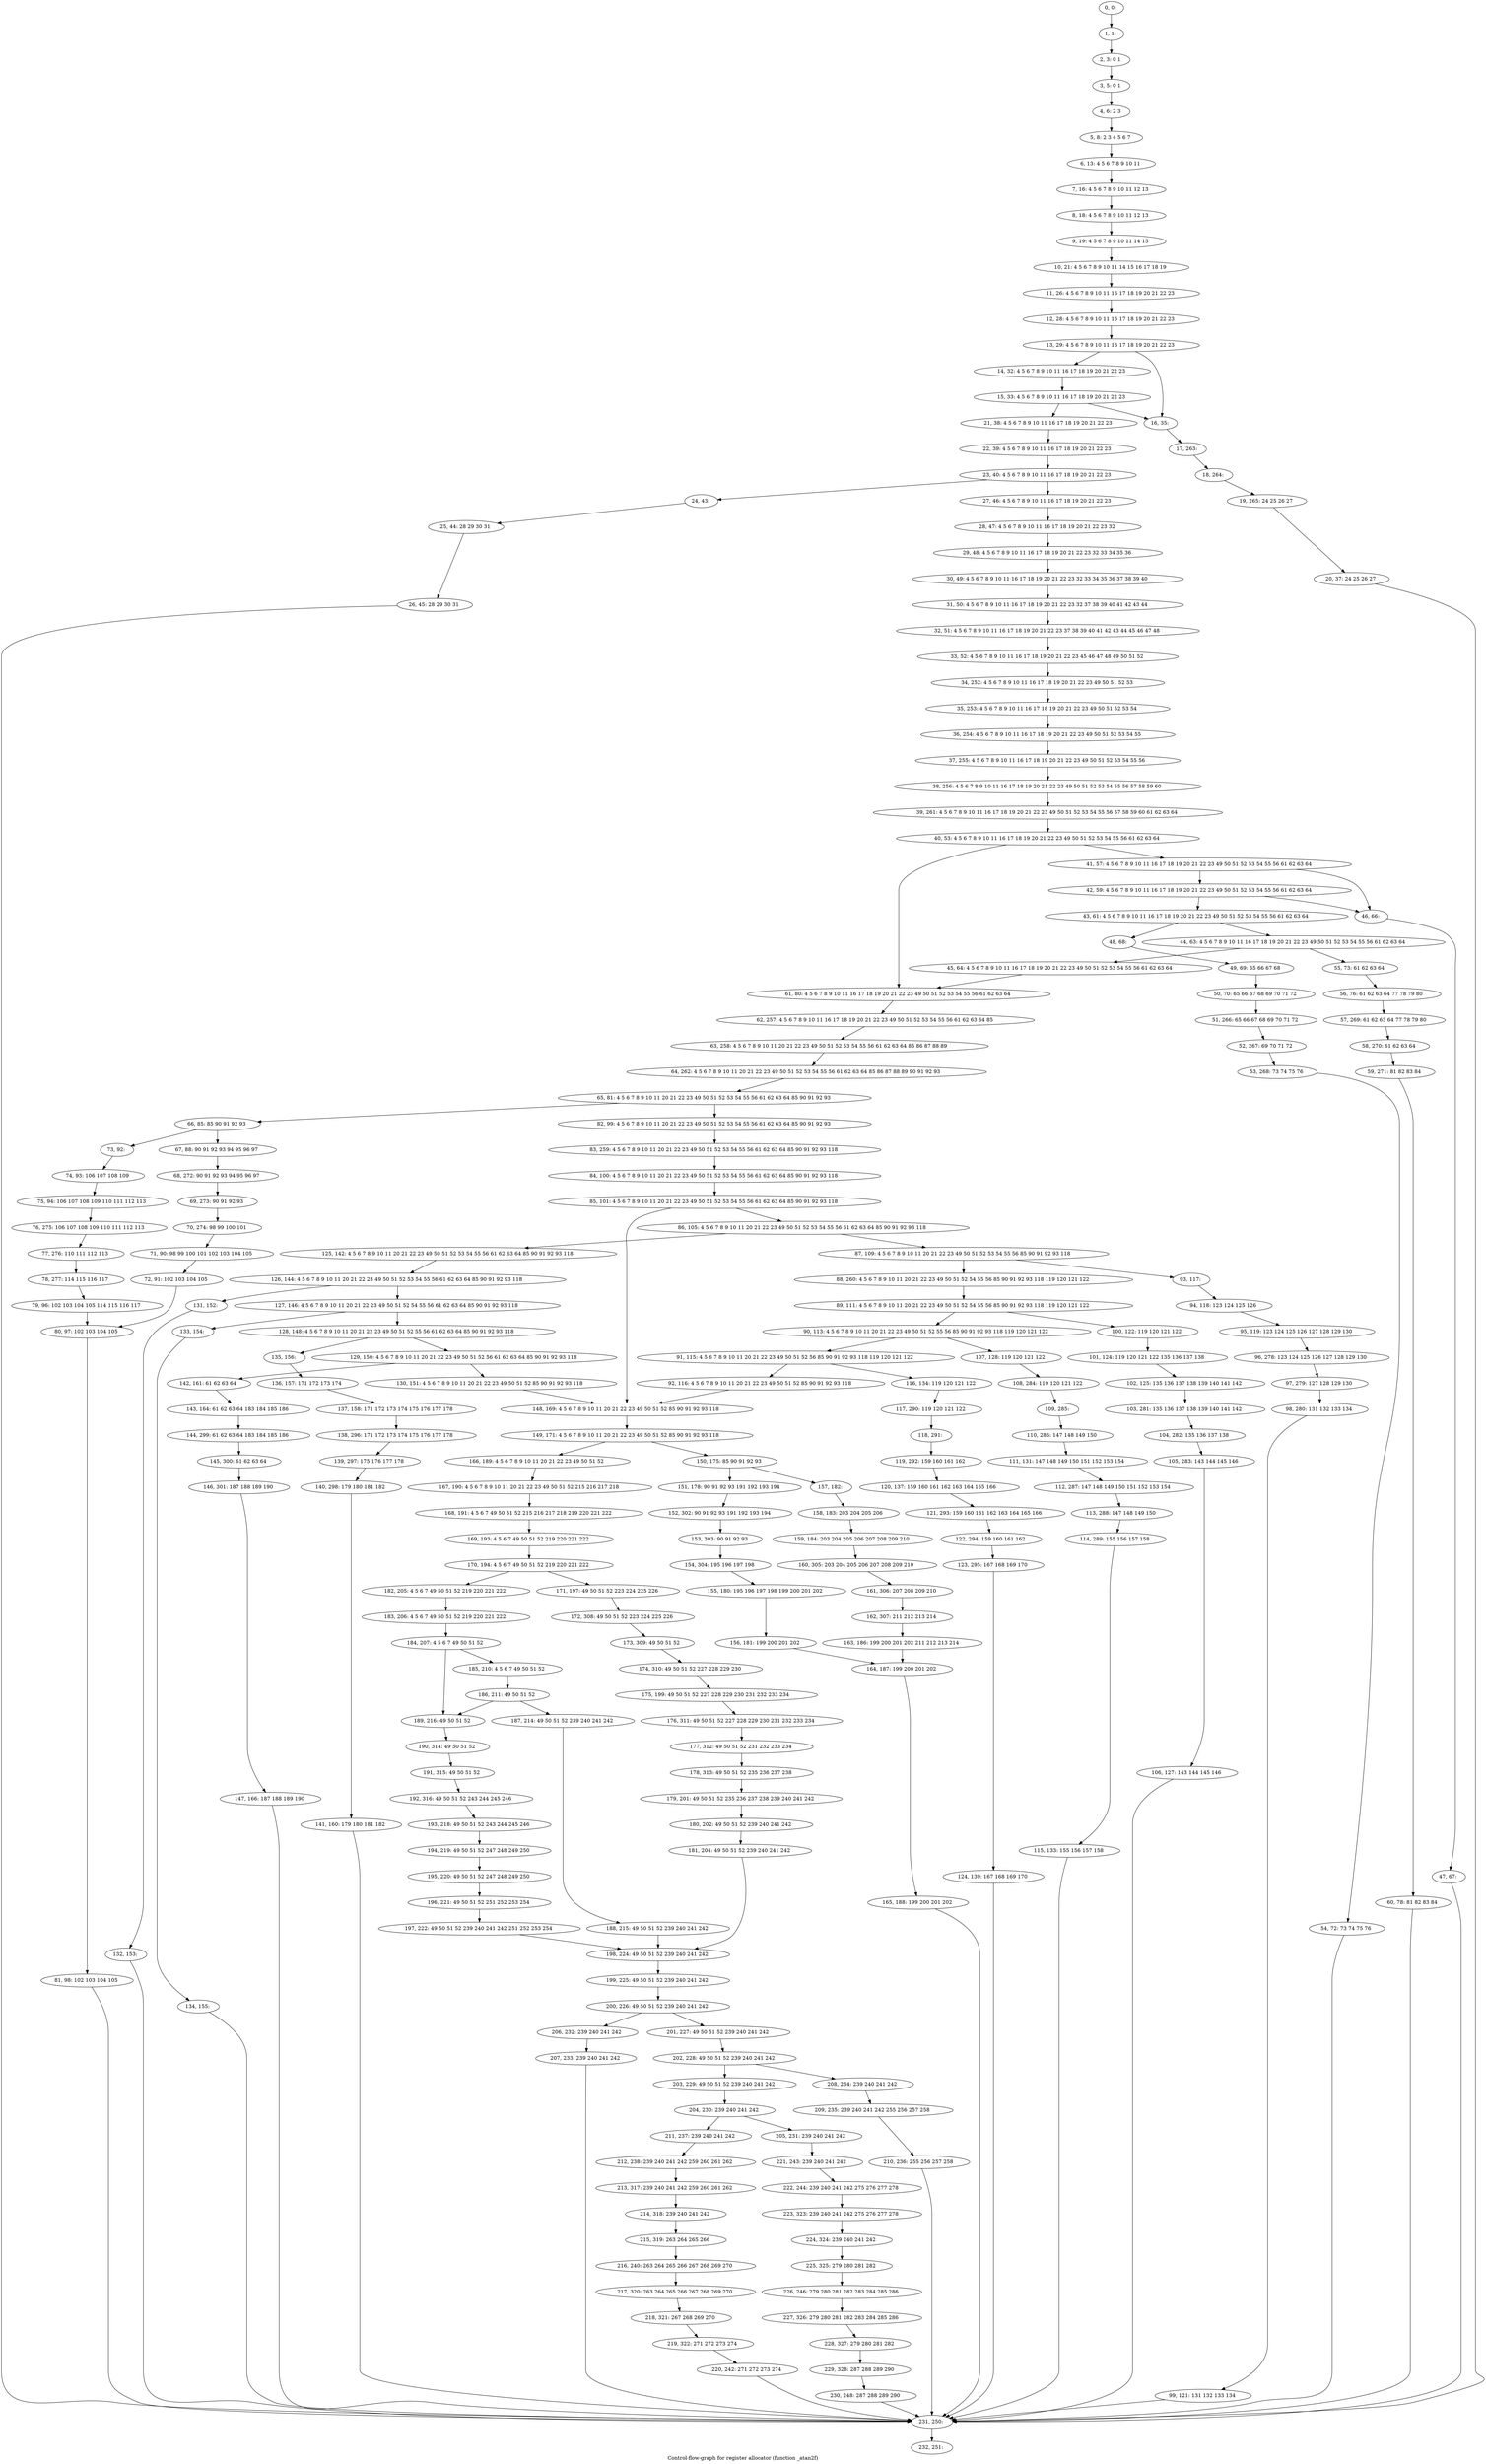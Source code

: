 digraph G {
graph [label="Control-flow-graph for register allocator (function _atan2f)"]
0[label="0, 0: "];
1[label="1, 1: "];
2[label="2, 3: 0 1 "];
3[label="3, 5: 0 1 "];
4[label="4, 6: 2 3 "];
5[label="5, 8: 2 3 4 5 6 7 "];
6[label="6, 13: 4 5 6 7 8 9 10 11 "];
7[label="7, 16: 4 5 6 7 8 9 10 11 12 13 "];
8[label="8, 18: 4 5 6 7 8 9 10 11 12 13 "];
9[label="9, 19: 4 5 6 7 8 9 10 11 14 15 "];
10[label="10, 21: 4 5 6 7 8 9 10 11 14 15 16 17 18 19 "];
11[label="11, 26: 4 5 6 7 8 9 10 11 16 17 18 19 20 21 22 23 "];
12[label="12, 28: 4 5 6 7 8 9 10 11 16 17 18 19 20 21 22 23 "];
13[label="13, 29: 4 5 6 7 8 9 10 11 16 17 18 19 20 21 22 23 "];
14[label="14, 32: 4 5 6 7 8 9 10 11 16 17 18 19 20 21 22 23 "];
15[label="15, 33: 4 5 6 7 8 9 10 11 16 17 18 19 20 21 22 23 "];
16[label="16, 35: "];
17[label="17, 263: "];
18[label="18, 264: "];
19[label="19, 265: 24 25 26 27 "];
20[label="20, 37: 24 25 26 27 "];
21[label="21, 38: 4 5 6 7 8 9 10 11 16 17 18 19 20 21 22 23 "];
22[label="22, 39: 4 5 6 7 8 9 10 11 16 17 18 19 20 21 22 23 "];
23[label="23, 40: 4 5 6 7 8 9 10 11 16 17 18 19 20 21 22 23 "];
24[label="24, 43: "];
25[label="25, 44: 28 29 30 31 "];
26[label="26, 45: 28 29 30 31 "];
27[label="27, 46: 4 5 6 7 8 9 10 11 16 17 18 19 20 21 22 23 "];
28[label="28, 47: 4 5 6 7 8 9 10 11 16 17 18 19 20 21 22 23 32 "];
29[label="29, 48: 4 5 6 7 8 9 10 11 16 17 18 19 20 21 22 23 32 33 34 35 36 "];
30[label="30, 49: 4 5 6 7 8 9 10 11 16 17 18 19 20 21 22 23 32 33 34 35 36 37 38 39 40 "];
31[label="31, 50: 4 5 6 7 8 9 10 11 16 17 18 19 20 21 22 23 32 37 38 39 40 41 42 43 44 "];
32[label="32, 51: 4 5 6 7 8 9 10 11 16 17 18 19 20 21 22 23 37 38 39 40 41 42 43 44 45 46 47 48 "];
33[label="33, 52: 4 5 6 7 8 9 10 11 16 17 18 19 20 21 22 23 45 46 47 48 49 50 51 52 "];
34[label="34, 252: 4 5 6 7 8 9 10 11 16 17 18 19 20 21 22 23 49 50 51 52 53 "];
35[label="35, 253: 4 5 6 7 8 9 10 11 16 17 18 19 20 21 22 23 49 50 51 52 53 54 "];
36[label="36, 254: 4 5 6 7 8 9 10 11 16 17 18 19 20 21 22 23 49 50 51 52 53 54 55 "];
37[label="37, 255: 4 5 6 7 8 9 10 11 16 17 18 19 20 21 22 23 49 50 51 52 53 54 55 56 "];
38[label="38, 256: 4 5 6 7 8 9 10 11 16 17 18 19 20 21 22 23 49 50 51 52 53 54 55 56 57 58 59 60 "];
39[label="39, 261: 4 5 6 7 8 9 10 11 16 17 18 19 20 21 22 23 49 50 51 52 53 54 55 56 57 58 59 60 61 62 63 64 "];
40[label="40, 53: 4 5 6 7 8 9 10 11 16 17 18 19 20 21 22 23 49 50 51 52 53 54 55 56 61 62 63 64 "];
41[label="41, 57: 4 5 6 7 8 9 10 11 16 17 18 19 20 21 22 23 49 50 51 52 53 54 55 56 61 62 63 64 "];
42[label="42, 59: 4 5 6 7 8 9 10 11 16 17 18 19 20 21 22 23 49 50 51 52 53 54 55 56 61 62 63 64 "];
43[label="43, 61: 4 5 6 7 8 9 10 11 16 17 18 19 20 21 22 23 49 50 51 52 53 54 55 56 61 62 63 64 "];
44[label="44, 63: 4 5 6 7 8 9 10 11 16 17 18 19 20 21 22 23 49 50 51 52 53 54 55 56 61 62 63 64 "];
45[label="45, 64: 4 5 6 7 8 9 10 11 16 17 18 19 20 21 22 23 49 50 51 52 53 54 55 56 61 62 63 64 "];
46[label="46, 66: "];
47[label="47, 67: "];
48[label="48, 68: "];
49[label="49, 69: 65 66 67 68 "];
50[label="50, 70: 65 66 67 68 69 70 71 72 "];
51[label="51, 266: 65 66 67 68 69 70 71 72 "];
52[label="52, 267: 69 70 71 72 "];
53[label="53, 268: 73 74 75 76 "];
54[label="54, 72: 73 74 75 76 "];
55[label="55, 73: 61 62 63 64 "];
56[label="56, 76: 61 62 63 64 77 78 79 80 "];
57[label="57, 269: 61 62 63 64 77 78 79 80 "];
58[label="58, 270: 61 62 63 64 "];
59[label="59, 271: 81 82 83 84 "];
60[label="60, 78: 81 82 83 84 "];
61[label="61, 80: 4 5 6 7 8 9 10 11 16 17 18 19 20 21 22 23 49 50 51 52 53 54 55 56 61 62 63 64 "];
62[label="62, 257: 4 5 6 7 8 9 10 11 16 17 18 19 20 21 22 23 49 50 51 52 53 54 55 56 61 62 63 64 85 "];
63[label="63, 258: 4 5 6 7 8 9 10 11 20 21 22 23 49 50 51 52 53 54 55 56 61 62 63 64 85 86 87 88 89 "];
64[label="64, 262: 4 5 6 7 8 9 10 11 20 21 22 23 49 50 51 52 53 54 55 56 61 62 63 64 85 86 87 88 89 90 91 92 93 "];
65[label="65, 81: 4 5 6 7 8 9 10 11 20 21 22 23 49 50 51 52 53 54 55 56 61 62 63 64 85 90 91 92 93 "];
66[label="66, 85: 85 90 91 92 93 "];
67[label="67, 88: 90 91 92 93 94 95 96 97 "];
68[label="68, 272: 90 91 92 93 94 95 96 97 "];
69[label="69, 273: 90 91 92 93 "];
70[label="70, 274: 98 99 100 101 "];
71[label="71, 90: 98 99 100 101 102 103 104 105 "];
72[label="72, 91: 102 103 104 105 "];
73[label="73, 92: "];
74[label="74, 93: 106 107 108 109 "];
75[label="75, 94: 106 107 108 109 110 111 112 113 "];
76[label="76, 275: 106 107 108 109 110 111 112 113 "];
77[label="77, 276: 110 111 112 113 "];
78[label="78, 277: 114 115 116 117 "];
79[label="79, 96: 102 103 104 105 114 115 116 117 "];
80[label="80, 97: 102 103 104 105 "];
81[label="81, 98: 102 103 104 105 "];
82[label="82, 99: 4 5 6 7 8 9 10 11 20 21 22 23 49 50 51 52 53 54 55 56 61 62 63 64 85 90 91 92 93 "];
83[label="83, 259: 4 5 6 7 8 9 10 11 20 21 22 23 49 50 51 52 53 54 55 56 61 62 63 64 85 90 91 92 93 118 "];
84[label="84, 100: 4 5 6 7 8 9 10 11 20 21 22 23 49 50 51 52 53 54 55 56 61 62 63 64 85 90 91 92 93 118 "];
85[label="85, 101: 4 5 6 7 8 9 10 11 20 21 22 23 49 50 51 52 53 54 55 56 61 62 63 64 85 90 91 92 93 118 "];
86[label="86, 105: 4 5 6 7 8 9 10 11 20 21 22 23 49 50 51 52 53 54 55 56 61 62 63 64 85 90 91 92 93 118 "];
87[label="87, 109: 4 5 6 7 8 9 10 11 20 21 22 23 49 50 51 52 53 54 55 56 85 90 91 92 93 118 "];
88[label="88, 260: 4 5 6 7 8 9 10 11 20 21 22 23 49 50 51 52 54 55 56 85 90 91 92 93 118 119 120 121 122 "];
89[label="89, 111: 4 5 6 7 8 9 10 11 20 21 22 23 49 50 51 52 54 55 56 85 90 91 92 93 118 119 120 121 122 "];
90[label="90, 113: 4 5 6 7 8 9 10 11 20 21 22 23 49 50 51 52 55 56 85 90 91 92 93 118 119 120 121 122 "];
91[label="91, 115: 4 5 6 7 8 9 10 11 20 21 22 23 49 50 51 52 56 85 90 91 92 93 118 119 120 121 122 "];
92[label="92, 116: 4 5 6 7 8 9 10 11 20 21 22 23 49 50 51 52 85 90 91 92 93 118 "];
93[label="93, 117: "];
94[label="94, 118: 123 124 125 126 "];
95[label="95, 119: 123 124 125 126 127 128 129 130 "];
96[label="96, 278: 123 124 125 126 127 128 129 130 "];
97[label="97, 279: 127 128 129 130 "];
98[label="98, 280: 131 132 133 134 "];
99[label="99, 121: 131 132 133 134 "];
100[label="100, 122: 119 120 121 122 "];
101[label="101, 124: 119 120 121 122 135 136 137 138 "];
102[label="102, 125: 135 136 137 138 139 140 141 142 "];
103[label="103, 281: 135 136 137 138 139 140 141 142 "];
104[label="104, 282: 135 136 137 138 "];
105[label="105, 283: 143 144 145 146 "];
106[label="106, 127: 143 144 145 146 "];
107[label="107, 128: 119 120 121 122 "];
108[label="108, 284: 119 120 121 122 "];
109[label="109, 285: "];
110[label="110, 286: 147 148 149 150 "];
111[label="111, 131: 147 148 149 150 151 152 153 154 "];
112[label="112, 287: 147 148 149 150 151 152 153 154 "];
113[label="113, 288: 147 148 149 150 "];
114[label="114, 289: 155 156 157 158 "];
115[label="115, 133: 155 156 157 158 "];
116[label="116, 134: 119 120 121 122 "];
117[label="117, 290: 119 120 121 122 "];
118[label="118, 291: "];
119[label="119, 292: 159 160 161 162 "];
120[label="120, 137: 159 160 161 162 163 164 165 166 "];
121[label="121, 293: 159 160 161 162 163 164 165 166 "];
122[label="122, 294: 159 160 161 162 "];
123[label="123, 295: 167 168 169 170 "];
124[label="124, 139: 167 168 169 170 "];
125[label="125, 142: 4 5 6 7 8 9 10 11 20 21 22 23 49 50 51 52 53 54 55 56 61 62 63 64 85 90 91 92 93 118 "];
126[label="126, 144: 4 5 6 7 8 9 10 11 20 21 22 23 49 50 51 52 53 54 55 56 61 62 63 64 85 90 91 92 93 118 "];
127[label="127, 146: 4 5 6 7 8 9 10 11 20 21 22 23 49 50 51 52 54 55 56 61 62 63 64 85 90 91 92 93 118 "];
128[label="128, 148: 4 5 6 7 8 9 10 11 20 21 22 23 49 50 51 52 55 56 61 62 63 64 85 90 91 92 93 118 "];
129[label="129, 150: 4 5 6 7 8 9 10 11 20 21 22 23 49 50 51 52 56 61 62 63 64 85 90 91 92 93 118 "];
130[label="130, 151: 4 5 6 7 8 9 10 11 20 21 22 23 49 50 51 52 85 90 91 92 93 118 "];
131[label="131, 152: "];
132[label="132, 153: "];
133[label="133, 154: "];
134[label="134, 155: "];
135[label="135, 156: "];
136[label="136, 157: 171 172 173 174 "];
137[label="137, 158: 171 172 173 174 175 176 177 178 "];
138[label="138, 296: 171 172 173 174 175 176 177 178 "];
139[label="139, 297: 175 176 177 178 "];
140[label="140, 298: 179 180 181 182 "];
141[label="141, 160: 179 180 181 182 "];
142[label="142, 161: 61 62 63 64 "];
143[label="143, 164: 61 62 63 64 183 184 185 186 "];
144[label="144, 299: 61 62 63 64 183 184 185 186 "];
145[label="145, 300: 61 62 63 64 "];
146[label="146, 301: 187 188 189 190 "];
147[label="147, 166: 187 188 189 190 "];
148[label="148, 169: 4 5 6 7 8 9 10 11 20 21 22 23 49 50 51 52 85 90 91 92 93 118 "];
149[label="149, 171: 4 5 6 7 8 9 10 11 20 21 22 23 49 50 51 52 85 90 91 92 93 118 "];
150[label="150, 175: 85 90 91 92 93 "];
151[label="151, 178: 90 91 92 93 191 192 193 194 "];
152[label="152, 302: 90 91 92 93 191 192 193 194 "];
153[label="153, 303: 90 91 92 93 "];
154[label="154, 304: 195 196 197 198 "];
155[label="155, 180: 195 196 197 198 199 200 201 202 "];
156[label="156, 181: 199 200 201 202 "];
157[label="157, 182: "];
158[label="158, 183: 203 204 205 206 "];
159[label="159, 184: 203 204 205 206 207 208 209 210 "];
160[label="160, 305: 203 204 205 206 207 208 209 210 "];
161[label="161, 306: 207 208 209 210 "];
162[label="162, 307: 211 212 213 214 "];
163[label="163, 186: 199 200 201 202 211 212 213 214 "];
164[label="164, 187: 199 200 201 202 "];
165[label="165, 188: 199 200 201 202 "];
166[label="166, 189: 4 5 6 7 8 9 10 11 20 21 22 23 49 50 51 52 "];
167[label="167, 190: 4 5 6 7 8 9 10 11 20 21 22 23 49 50 51 52 215 216 217 218 "];
168[label="168, 191: 4 5 6 7 49 50 51 52 215 216 217 218 219 220 221 222 "];
169[label="169, 193: 4 5 6 7 49 50 51 52 219 220 221 222 "];
170[label="170, 194: 4 5 6 7 49 50 51 52 219 220 221 222 "];
171[label="171, 197: 49 50 51 52 223 224 225 226 "];
172[label="172, 308: 49 50 51 52 223 224 225 226 "];
173[label="173, 309: 49 50 51 52 "];
174[label="174, 310: 49 50 51 52 227 228 229 230 "];
175[label="175, 199: 49 50 51 52 227 228 229 230 231 232 233 234 "];
176[label="176, 311: 49 50 51 52 227 228 229 230 231 232 233 234 "];
177[label="177, 312: 49 50 51 52 231 232 233 234 "];
178[label="178, 313: 49 50 51 52 235 236 237 238 "];
179[label="179, 201: 49 50 51 52 235 236 237 238 239 240 241 242 "];
180[label="180, 202: 49 50 51 52 239 240 241 242 "];
181[label="181, 204: 49 50 51 52 239 240 241 242 "];
182[label="182, 205: 4 5 6 7 49 50 51 52 219 220 221 222 "];
183[label="183, 206: 4 5 6 7 49 50 51 52 219 220 221 222 "];
184[label="184, 207: 4 5 6 7 49 50 51 52 "];
185[label="185, 210: 4 5 6 7 49 50 51 52 "];
186[label="186, 211: 49 50 51 52 "];
187[label="187, 214: 49 50 51 52 239 240 241 242 "];
188[label="188, 215: 49 50 51 52 239 240 241 242 "];
189[label="189, 216: 49 50 51 52 "];
190[label="190, 314: 49 50 51 52 "];
191[label="191, 315: 49 50 51 52 "];
192[label="192, 316: 49 50 51 52 243 244 245 246 "];
193[label="193, 218: 49 50 51 52 243 244 245 246 "];
194[label="194, 219: 49 50 51 52 247 248 249 250 "];
195[label="195, 220: 49 50 51 52 247 248 249 250 "];
196[label="196, 221: 49 50 51 52 251 252 253 254 "];
197[label="197, 222: 49 50 51 52 239 240 241 242 251 252 253 254 "];
198[label="198, 224: 49 50 51 52 239 240 241 242 "];
199[label="199, 225: 49 50 51 52 239 240 241 242 "];
200[label="200, 226: 49 50 51 52 239 240 241 242 "];
201[label="201, 227: 49 50 51 52 239 240 241 242 "];
202[label="202, 228: 49 50 51 52 239 240 241 242 "];
203[label="203, 229: 49 50 51 52 239 240 241 242 "];
204[label="204, 230: 239 240 241 242 "];
205[label="205, 231: 239 240 241 242 "];
206[label="206, 232: 239 240 241 242 "];
207[label="207, 233: 239 240 241 242 "];
208[label="208, 234: 239 240 241 242 "];
209[label="209, 235: 239 240 241 242 255 256 257 258 "];
210[label="210, 236: 255 256 257 258 "];
211[label="211, 237: 239 240 241 242 "];
212[label="212, 238: 239 240 241 242 259 260 261 262 "];
213[label="213, 317: 239 240 241 242 259 260 261 262 "];
214[label="214, 318: 239 240 241 242 "];
215[label="215, 319: 263 264 265 266 "];
216[label="216, 240: 263 264 265 266 267 268 269 270 "];
217[label="217, 320: 263 264 265 266 267 268 269 270 "];
218[label="218, 321: 267 268 269 270 "];
219[label="219, 322: 271 272 273 274 "];
220[label="220, 242: 271 272 273 274 "];
221[label="221, 243: 239 240 241 242 "];
222[label="222, 244: 239 240 241 242 275 276 277 278 "];
223[label="223, 323: 239 240 241 242 275 276 277 278 "];
224[label="224, 324: 239 240 241 242 "];
225[label="225, 325: 279 280 281 282 "];
226[label="226, 246: 279 280 281 282 283 284 285 286 "];
227[label="227, 326: 279 280 281 282 283 284 285 286 "];
228[label="228, 327: 279 280 281 282 "];
229[label="229, 328: 287 288 289 290 "];
230[label="230, 248: 287 288 289 290 "];
231[label="231, 250: "];
232[label="232, 251: "];
0->1 ;
1->2 ;
2->3 ;
3->4 ;
4->5 ;
5->6 ;
6->7 ;
7->8 ;
8->9 ;
9->10 ;
10->11 ;
11->12 ;
12->13 ;
13->14 ;
13->16 ;
14->15 ;
15->16 ;
15->21 ;
16->17 ;
17->18 ;
18->19 ;
19->20 ;
20->231 ;
21->22 ;
22->23 ;
23->24 ;
23->27 ;
24->25 ;
25->26 ;
26->231 ;
27->28 ;
28->29 ;
29->30 ;
30->31 ;
31->32 ;
32->33 ;
33->34 ;
34->35 ;
35->36 ;
36->37 ;
37->38 ;
38->39 ;
39->40 ;
40->41 ;
40->61 ;
41->42 ;
41->46 ;
42->43 ;
42->46 ;
43->44 ;
43->48 ;
44->45 ;
44->55 ;
45->61 ;
46->47 ;
47->231 ;
48->49 ;
49->50 ;
50->51 ;
51->52 ;
52->53 ;
53->54 ;
54->231 ;
55->56 ;
56->57 ;
57->58 ;
58->59 ;
59->60 ;
60->231 ;
61->62 ;
62->63 ;
63->64 ;
64->65 ;
65->66 ;
65->82 ;
66->67 ;
66->73 ;
67->68 ;
68->69 ;
69->70 ;
70->71 ;
71->72 ;
72->80 ;
73->74 ;
74->75 ;
75->76 ;
76->77 ;
77->78 ;
78->79 ;
79->80 ;
80->81 ;
81->231 ;
82->83 ;
83->84 ;
84->85 ;
85->86 ;
85->148 ;
86->87 ;
86->125 ;
87->88 ;
87->93 ;
88->89 ;
89->90 ;
89->100 ;
90->91 ;
90->107 ;
91->92 ;
91->116 ;
92->148 ;
93->94 ;
94->95 ;
95->96 ;
96->97 ;
97->98 ;
98->99 ;
99->231 ;
100->101 ;
101->102 ;
102->103 ;
103->104 ;
104->105 ;
105->106 ;
106->231 ;
107->108 ;
108->109 ;
109->110 ;
110->111 ;
111->112 ;
112->113 ;
113->114 ;
114->115 ;
115->231 ;
116->117 ;
117->118 ;
118->119 ;
119->120 ;
120->121 ;
121->122 ;
122->123 ;
123->124 ;
124->231 ;
125->126 ;
126->127 ;
126->131 ;
127->128 ;
127->133 ;
128->129 ;
128->135 ;
129->130 ;
129->142 ;
130->148 ;
131->132 ;
132->231 ;
133->134 ;
134->231 ;
135->136 ;
136->137 ;
137->138 ;
138->139 ;
139->140 ;
140->141 ;
141->231 ;
142->143 ;
143->144 ;
144->145 ;
145->146 ;
146->147 ;
147->231 ;
148->149 ;
149->150 ;
149->166 ;
150->151 ;
150->157 ;
151->152 ;
152->153 ;
153->154 ;
154->155 ;
155->156 ;
156->164 ;
157->158 ;
158->159 ;
159->160 ;
160->161 ;
161->162 ;
162->163 ;
163->164 ;
164->165 ;
165->231 ;
166->167 ;
167->168 ;
168->169 ;
169->170 ;
170->171 ;
170->182 ;
171->172 ;
172->173 ;
173->174 ;
174->175 ;
175->176 ;
176->177 ;
177->178 ;
178->179 ;
179->180 ;
180->181 ;
181->198 ;
182->183 ;
183->184 ;
184->185 ;
184->189 ;
185->186 ;
186->187 ;
186->189 ;
187->188 ;
188->198 ;
189->190 ;
190->191 ;
191->192 ;
192->193 ;
193->194 ;
194->195 ;
195->196 ;
196->197 ;
197->198 ;
198->199 ;
199->200 ;
200->201 ;
200->206 ;
201->202 ;
202->203 ;
202->208 ;
203->204 ;
204->205 ;
204->211 ;
205->221 ;
206->207 ;
207->231 ;
208->209 ;
209->210 ;
210->231 ;
211->212 ;
212->213 ;
213->214 ;
214->215 ;
215->216 ;
216->217 ;
217->218 ;
218->219 ;
219->220 ;
220->231 ;
221->222 ;
222->223 ;
223->224 ;
224->225 ;
225->226 ;
226->227 ;
227->228 ;
228->229 ;
229->230 ;
230->231 ;
231->232 ;
}
